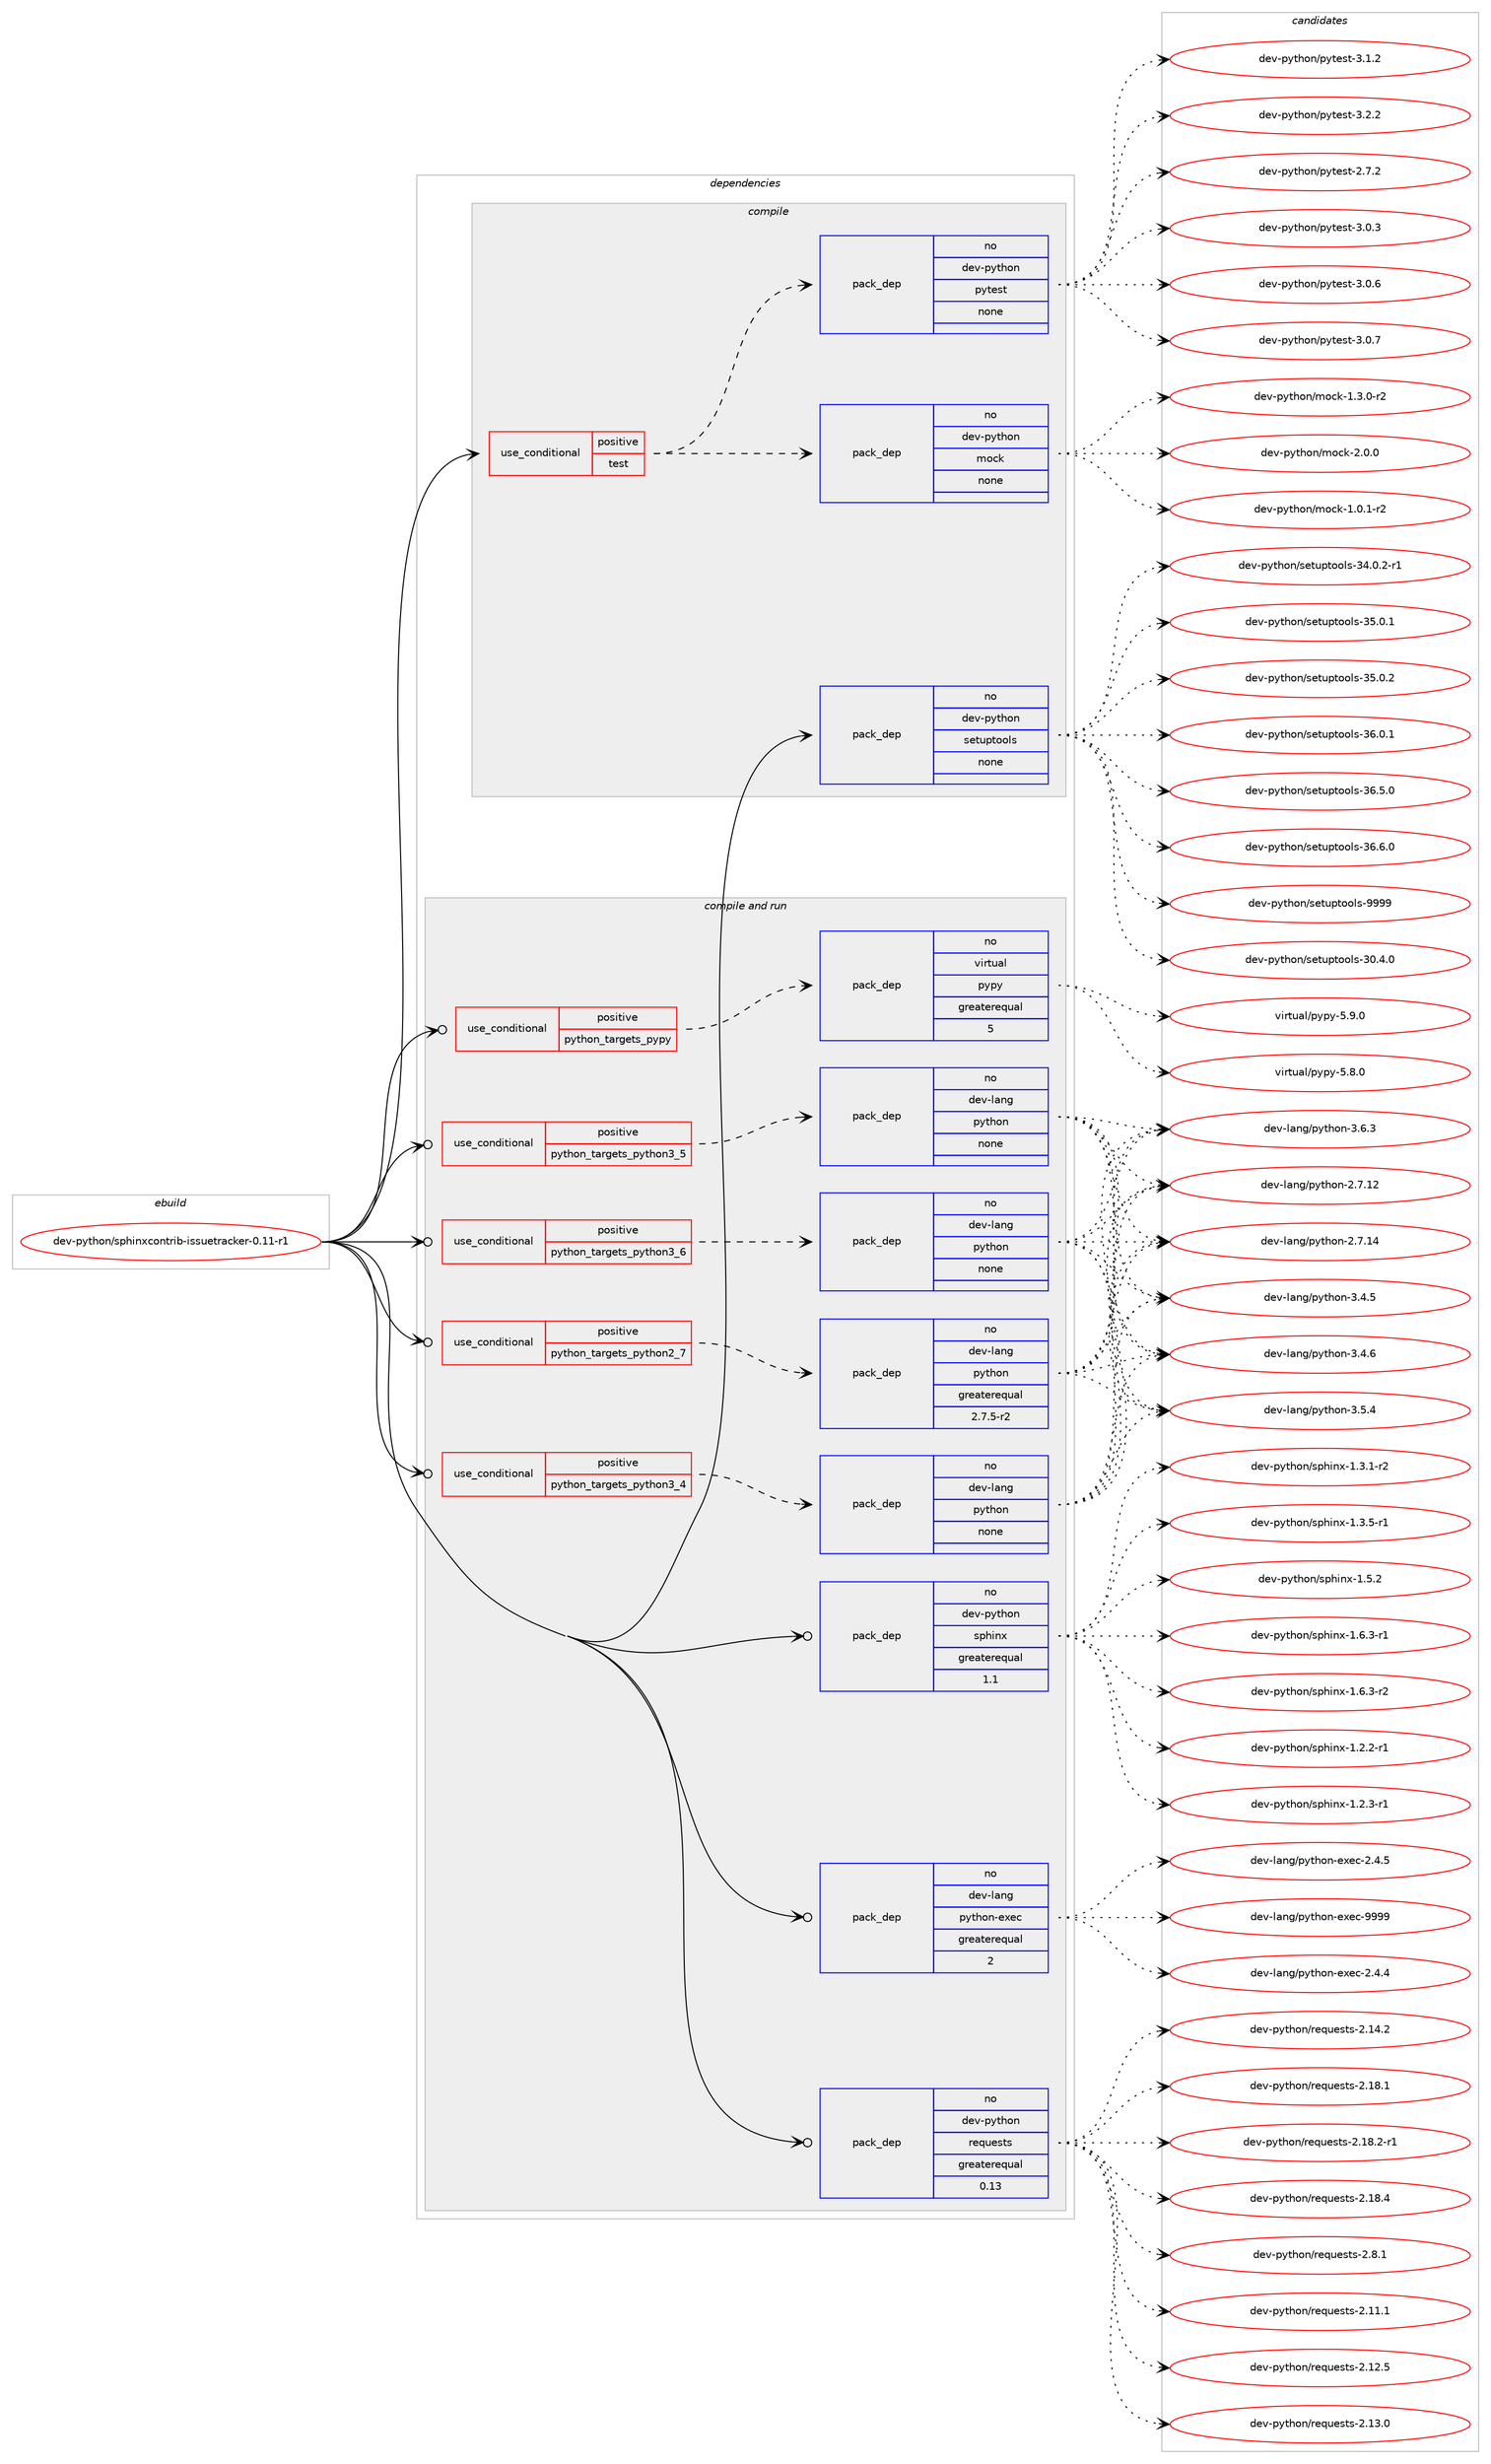digraph prolog {

# *************
# Graph options
# *************

newrank=true;
concentrate=true;
compound=true;
graph [rankdir=LR,fontname=Helvetica,fontsize=10,ranksep=1.5];#, ranksep=2.5, nodesep=0.2];
edge  [arrowhead=vee];
node  [fontname=Helvetica,fontsize=10];

# **********
# The ebuild
# **********

subgraph cluster_leftcol {
color=gray;
rank=same;
label=<<i>ebuild</i>>;
id [label="dev-python/sphinxcontrib-issuetracker-0.11-r1", color=red, width=4, href="../dev-python/sphinxcontrib-issuetracker-0.11-r1.svg"];
}

# ****************
# The dependencies
# ****************

subgraph cluster_midcol {
color=gray;
label=<<i>dependencies</i>>;
subgraph cluster_compile {
fillcolor="#eeeeee";
style=filled;
label=<<i>compile</i>>;
subgraph cond42071 {
dependency188498 [label=<<TABLE BORDER="0" CELLBORDER="1" CELLSPACING="0" CELLPADDING="4"><TR><TD ROWSPAN="3" CELLPADDING="10">use_conditional</TD></TR><TR><TD>positive</TD></TR><TR><TD>test</TD></TR></TABLE>>, shape=none, color=red];
subgraph pack142472 {
dependency188499 [label=<<TABLE BORDER="0" CELLBORDER="1" CELLSPACING="0" CELLPADDING="4" WIDTH="220"><TR><TD ROWSPAN="6" CELLPADDING="30">pack_dep</TD></TR><TR><TD WIDTH="110">no</TD></TR><TR><TD>dev-python</TD></TR><TR><TD>mock</TD></TR><TR><TD>none</TD></TR><TR><TD></TD></TR></TABLE>>, shape=none, color=blue];
}
dependency188498:e -> dependency188499:w [weight=20,style="dashed",arrowhead="vee"];
subgraph pack142473 {
dependency188500 [label=<<TABLE BORDER="0" CELLBORDER="1" CELLSPACING="0" CELLPADDING="4" WIDTH="220"><TR><TD ROWSPAN="6" CELLPADDING="30">pack_dep</TD></TR><TR><TD WIDTH="110">no</TD></TR><TR><TD>dev-python</TD></TR><TR><TD>pytest</TD></TR><TR><TD>none</TD></TR><TR><TD></TD></TR></TABLE>>, shape=none, color=blue];
}
dependency188498:e -> dependency188500:w [weight=20,style="dashed",arrowhead="vee"];
}
id:e -> dependency188498:w [weight=20,style="solid",arrowhead="vee"];
subgraph pack142474 {
dependency188501 [label=<<TABLE BORDER="0" CELLBORDER="1" CELLSPACING="0" CELLPADDING="4" WIDTH="220"><TR><TD ROWSPAN="6" CELLPADDING="30">pack_dep</TD></TR><TR><TD WIDTH="110">no</TD></TR><TR><TD>dev-python</TD></TR><TR><TD>setuptools</TD></TR><TR><TD>none</TD></TR><TR><TD></TD></TR></TABLE>>, shape=none, color=blue];
}
id:e -> dependency188501:w [weight=20,style="solid",arrowhead="vee"];
}
subgraph cluster_compileandrun {
fillcolor="#eeeeee";
style=filled;
label=<<i>compile and run</i>>;
subgraph cond42072 {
dependency188502 [label=<<TABLE BORDER="0" CELLBORDER="1" CELLSPACING="0" CELLPADDING="4"><TR><TD ROWSPAN="3" CELLPADDING="10">use_conditional</TD></TR><TR><TD>positive</TD></TR><TR><TD>python_targets_pypy</TD></TR></TABLE>>, shape=none, color=red];
subgraph pack142475 {
dependency188503 [label=<<TABLE BORDER="0" CELLBORDER="1" CELLSPACING="0" CELLPADDING="4" WIDTH="220"><TR><TD ROWSPAN="6" CELLPADDING="30">pack_dep</TD></TR><TR><TD WIDTH="110">no</TD></TR><TR><TD>virtual</TD></TR><TR><TD>pypy</TD></TR><TR><TD>greaterequal</TD></TR><TR><TD>5</TD></TR></TABLE>>, shape=none, color=blue];
}
dependency188502:e -> dependency188503:w [weight=20,style="dashed",arrowhead="vee"];
}
id:e -> dependency188502:w [weight=20,style="solid",arrowhead="odotvee"];
subgraph cond42073 {
dependency188504 [label=<<TABLE BORDER="0" CELLBORDER="1" CELLSPACING="0" CELLPADDING="4"><TR><TD ROWSPAN="3" CELLPADDING="10">use_conditional</TD></TR><TR><TD>positive</TD></TR><TR><TD>python_targets_python2_7</TD></TR></TABLE>>, shape=none, color=red];
subgraph pack142476 {
dependency188505 [label=<<TABLE BORDER="0" CELLBORDER="1" CELLSPACING="0" CELLPADDING="4" WIDTH="220"><TR><TD ROWSPAN="6" CELLPADDING="30">pack_dep</TD></TR><TR><TD WIDTH="110">no</TD></TR><TR><TD>dev-lang</TD></TR><TR><TD>python</TD></TR><TR><TD>greaterequal</TD></TR><TR><TD>2.7.5-r2</TD></TR></TABLE>>, shape=none, color=blue];
}
dependency188504:e -> dependency188505:w [weight=20,style="dashed",arrowhead="vee"];
}
id:e -> dependency188504:w [weight=20,style="solid",arrowhead="odotvee"];
subgraph cond42074 {
dependency188506 [label=<<TABLE BORDER="0" CELLBORDER="1" CELLSPACING="0" CELLPADDING="4"><TR><TD ROWSPAN="3" CELLPADDING="10">use_conditional</TD></TR><TR><TD>positive</TD></TR><TR><TD>python_targets_python3_4</TD></TR></TABLE>>, shape=none, color=red];
subgraph pack142477 {
dependency188507 [label=<<TABLE BORDER="0" CELLBORDER="1" CELLSPACING="0" CELLPADDING="4" WIDTH="220"><TR><TD ROWSPAN="6" CELLPADDING="30">pack_dep</TD></TR><TR><TD WIDTH="110">no</TD></TR><TR><TD>dev-lang</TD></TR><TR><TD>python</TD></TR><TR><TD>none</TD></TR><TR><TD></TD></TR></TABLE>>, shape=none, color=blue];
}
dependency188506:e -> dependency188507:w [weight=20,style="dashed",arrowhead="vee"];
}
id:e -> dependency188506:w [weight=20,style="solid",arrowhead="odotvee"];
subgraph cond42075 {
dependency188508 [label=<<TABLE BORDER="0" CELLBORDER="1" CELLSPACING="0" CELLPADDING="4"><TR><TD ROWSPAN="3" CELLPADDING="10">use_conditional</TD></TR><TR><TD>positive</TD></TR><TR><TD>python_targets_python3_5</TD></TR></TABLE>>, shape=none, color=red];
subgraph pack142478 {
dependency188509 [label=<<TABLE BORDER="0" CELLBORDER="1" CELLSPACING="0" CELLPADDING="4" WIDTH="220"><TR><TD ROWSPAN="6" CELLPADDING="30">pack_dep</TD></TR><TR><TD WIDTH="110">no</TD></TR><TR><TD>dev-lang</TD></TR><TR><TD>python</TD></TR><TR><TD>none</TD></TR><TR><TD></TD></TR></TABLE>>, shape=none, color=blue];
}
dependency188508:e -> dependency188509:w [weight=20,style="dashed",arrowhead="vee"];
}
id:e -> dependency188508:w [weight=20,style="solid",arrowhead="odotvee"];
subgraph cond42076 {
dependency188510 [label=<<TABLE BORDER="0" CELLBORDER="1" CELLSPACING="0" CELLPADDING="4"><TR><TD ROWSPAN="3" CELLPADDING="10">use_conditional</TD></TR><TR><TD>positive</TD></TR><TR><TD>python_targets_python3_6</TD></TR></TABLE>>, shape=none, color=red];
subgraph pack142479 {
dependency188511 [label=<<TABLE BORDER="0" CELLBORDER="1" CELLSPACING="0" CELLPADDING="4" WIDTH="220"><TR><TD ROWSPAN="6" CELLPADDING="30">pack_dep</TD></TR><TR><TD WIDTH="110">no</TD></TR><TR><TD>dev-lang</TD></TR><TR><TD>python</TD></TR><TR><TD>none</TD></TR><TR><TD></TD></TR></TABLE>>, shape=none, color=blue];
}
dependency188510:e -> dependency188511:w [weight=20,style="dashed",arrowhead="vee"];
}
id:e -> dependency188510:w [weight=20,style="solid",arrowhead="odotvee"];
subgraph pack142480 {
dependency188512 [label=<<TABLE BORDER="0" CELLBORDER="1" CELLSPACING="0" CELLPADDING="4" WIDTH="220"><TR><TD ROWSPAN="6" CELLPADDING="30">pack_dep</TD></TR><TR><TD WIDTH="110">no</TD></TR><TR><TD>dev-lang</TD></TR><TR><TD>python-exec</TD></TR><TR><TD>greaterequal</TD></TR><TR><TD>2</TD></TR></TABLE>>, shape=none, color=blue];
}
id:e -> dependency188512:w [weight=20,style="solid",arrowhead="odotvee"];
subgraph pack142481 {
dependency188513 [label=<<TABLE BORDER="0" CELLBORDER="1" CELLSPACING="0" CELLPADDING="4" WIDTH="220"><TR><TD ROWSPAN="6" CELLPADDING="30">pack_dep</TD></TR><TR><TD WIDTH="110">no</TD></TR><TR><TD>dev-python</TD></TR><TR><TD>requests</TD></TR><TR><TD>greaterequal</TD></TR><TR><TD>0.13</TD></TR></TABLE>>, shape=none, color=blue];
}
id:e -> dependency188513:w [weight=20,style="solid",arrowhead="odotvee"];
subgraph pack142482 {
dependency188514 [label=<<TABLE BORDER="0" CELLBORDER="1" CELLSPACING="0" CELLPADDING="4" WIDTH="220"><TR><TD ROWSPAN="6" CELLPADDING="30">pack_dep</TD></TR><TR><TD WIDTH="110">no</TD></TR><TR><TD>dev-python</TD></TR><TR><TD>sphinx</TD></TR><TR><TD>greaterequal</TD></TR><TR><TD>1.1</TD></TR></TABLE>>, shape=none, color=blue];
}
id:e -> dependency188514:w [weight=20,style="solid",arrowhead="odotvee"];
}
subgraph cluster_run {
fillcolor="#eeeeee";
style=filled;
label=<<i>run</i>>;
}
}

# **************
# The candidates
# **************

subgraph cluster_choices {
rank=same;
color=gray;
label=<<i>candidates</i>>;

subgraph choice142472 {
color=black;
nodesep=1;
choice1001011184511212111610411111047109111991074549464846494511450 [label="dev-python/mock-1.0.1-r2", color=red, width=4,href="../dev-python/mock-1.0.1-r2.svg"];
choice1001011184511212111610411111047109111991074549465146484511450 [label="dev-python/mock-1.3.0-r2", color=red, width=4,href="../dev-python/mock-1.3.0-r2.svg"];
choice100101118451121211161041111104710911199107455046484648 [label="dev-python/mock-2.0.0", color=red, width=4,href="../dev-python/mock-2.0.0.svg"];
dependency188499:e -> choice1001011184511212111610411111047109111991074549464846494511450:w [style=dotted,weight="100"];
dependency188499:e -> choice1001011184511212111610411111047109111991074549465146484511450:w [style=dotted,weight="100"];
dependency188499:e -> choice100101118451121211161041111104710911199107455046484648:w [style=dotted,weight="100"];
}
subgraph choice142473 {
color=black;
nodesep=1;
choice1001011184511212111610411111047112121116101115116455046554650 [label="dev-python/pytest-2.7.2", color=red, width=4,href="../dev-python/pytest-2.7.2.svg"];
choice1001011184511212111610411111047112121116101115116455146484651 [label="dev-python/pytest-3.0.3", color=red, width=4,href="../dev-python/pytest-3.0.3.svg"];
choice1001011184511212111610411111047112121116101115116455146484654 [label="dev-python/pytest-3.0.6", color=red, width=4,href="../dev-python/pytest-3.0.6.svg"];
choice1001011184511212111610411111047112121116101115116455146484655 [label="dev-python/pytest-3.0.7", color=red, width=4,href="../dev-python/pytest-3.0.7.svg"];
choice1001011184511212111610411111047112121116101115116455146494650 [label="dev-python/pytest-3.1.2", color=red, width=4,href="../dev-python/pytest-3.1.2.svg"];
choice1001011184511212111610411111047112121116101115116455146504650 [label="dev-python/pytest-3.2.2", color=red, width=4,href="../dev-python/pytest-3.2.2.svg"];
dependency188500:e -> choice1001011184511212111610411111047112121116101115116455046554650:w [style=dotted,weight="100"];
dependency188500:e -> choice1001011184511212111610411111047112121116101115116455146484651:w [style=dotted,weight="100"];
dependency188500:e -> choice1001011184511212111610411111047112121116101115116455146484654:w [style=dotted,weight="100"];
dependency188500:e -> choice1001011184511212111610411111047112121116101115116455146484655:w [style=dotted,weight="100"];
dependency188500:e -> choice1001011184511212111610411111047112121116101115116455146494650:w [style=dotted,weight="100"];
dependency188500:e -> choice1001011184511212111610411111047112121116101115116455146504650:w [style=dotted,weight="100"];
}
subgraph choice142474 {
color=black;
nodesep=1;
choice100101118451121211161041111104711510111611711211611111110811545514846524648 [label="dev-python/setuptools-30.4.0", color=red, width=4,href="../dev-python/setuptools-30.4.0.svg"];
choice1001011184511212111610411111047115101116117112116111111108115455152464846504511449 [label="dev-python/setuptools-34.0.2-r1", color=red, width=4,href="../dev-python/setuptools-34.0.2-r1.svg"];
choice100101118451121211161041111104711510111611711211611111110811545515346484649 [label="dev-python/setuptools-35.0.1", color=red, width=4,href="../dev-python/setuptools-35.0.1.svg"];
choice100101118451121211161041111104711510111611711211611111110811545515346484650 [label="dev-python/setuptools-35.0.2", color=red, width=4,href="../dev-python/setuptools-35.0.2.svg"];
choice100101118451121211161041111104711510111611711211611111110811545515446484649 [label="dev-python/setuptools-36.0.1", color=red, width=4,href="../dev-python/setuptools-36.0.1.svg"];
choice100101118451121211161041111104711510111611711211611111110811545515446534648 [label="dev-python/setuptools-36.5.0", color=red, width=4,href="../dev-python/setuptools-36.5.0.svg"];
choice100101118451121211161041111104711510111611711211611111110811545515446544648 [label="dev-python/setuptools-36.6.0", color=red, width=4,href="../dev-python/setuptools-36.6.0.svg"];
choice10010111845112121116104111110471151011161171121161111111081154557575757 [label="dev-python/setuptools-9999", color=red, width=4,href="../dev-python/setuptools-9999.svg"];
dependency188501:e -> choice100101118451121211161041111104711510111611711211611111110811545514846524648:w [style=dotted,weight="100"];
dependency188501:e -> choice1001011184511212111610411111047115101116117112116111111108115455152464846504511449:w [style=dotted,weight="100"];
dependency188501:e -> choice100101118451121211161041111104711510111611711211611111110811545515346484649:w [style=dotted,weight="100"];
dependency188501:e -> choice100101118451121211161041111104711510111611711211611111110811545515346484650:w [style=dotted,weight="100"];
dependency188501:e -> choice100101118451121211161041111104711510111611711211611111110811545515446484649:w [style=dotted,weight="100"];
dependency188501:e -> choice100101118451121211161041111104711510111611711211611111110811545515446534648:w [style=dotted,weight="100"];
dependency188501:e -> choice100101118451121211161041111104711510111611711211611111110811545515446544648:w [style=dotted,weight="100"];
dependency188501:e -> choice10010111845112121116104111110471151011161171121161111111081154557575757:w [style=dotted,weight="100"];
}
subgraph choice142475 {
color=black;
nodesep=1;
choice1181051141161179710847112121112121455346564648 [label="virtual/pypy-5.8.0", color=red, width=4,href="../virtual/pypy-5.8.0.svg"];
choice1181051141161179710847112121112121455346574648 [label="virtual/pypy-5.9.0", color=red, width=4,href="../virtual/pypy-5.9.0.svg"];
dependency188503:e -> choice1181051141161179710847112121112121455346564648:w [style=dotted,weight="100"];
dependency188503:e -> choice1181051141161179710847112121112121455346574648:w [style=dotted,weight="100"];
}
subgraph choice142476 {
color=black;
nodesep=1;
choice10010111845108971101034711212111610411111045504655464950 [label="dev-lang/python-2.7.12", color=red, width=4,href="../dev-lang/python-2.7.12.svg"];
choice10010111845108971101034711212111610411111045504655464952 [label="dev-lang/python-2.7.14", color=red, width=4,href="../dev-lang/python-2.7.14.svg"];
choice100101118451089711010347112121116104111110455146524653 [label="dev-lang/python-3.4.5", color=red, width=4,href="../dev-lang/python-3.4.5.svg"];
choice100101118451089711010347112121116104111110455146524654 [label="dev-lang/python-3.4.6", color=red, width=4,href="../dev-lang/python-3.4.6.svg"];
choice100101118451089711010347112121116104111110455146534652 [label="dev-lang/python-3.5.4", color=red, width=4,href="../dev-lang/python-3.5.4.svg"];
choice100101118451089711010347112121116104111110455146544651 [label="dev-lang/python-3.6.3", color=red, width=4,href="../dev-lang/python-3.6.3.svg"];
dependency188505:e -> choice10010111845108971101034711212111610411111045504655464950:w [style=dotted,weight="100"];
dependency188505:e -> choice10010111845108971101034711212111610411111045504655464952:w [style=dotted,weight="100"];
dependency188505:e -> choice100101118451089711010347112121116104111110455146524653:w [style=dotted,weight="100"];
dependency188505:e -> choice100101118451089711010347112121116104111110455146524654:w [style=dotted,weight="100"];
dependency188505:e -> choice100101118451089711010347112121116104111110455146534652:w [style=dotted,weight="100"];
dependency188505:e -> choice100101118451089711010347112121116104111110455146544651:w [style=dotted,weight="100"];
}
subgraph choice142477 {
color=black;
nodesep=1;
choice10010111845108971101034711212111610411111045504655464950 [label="dev-lang/python-2.7.12", color=red, width=4,href="../dev-lang/python-2.7.12.svg"];
choice10010111845108971101034711212111610411111045504655464952 [label="dev-lang/python-2.7.14", color=red, width=4,href="../dev-lang/python-2.7.14.svg"];
choice100101118451089711010347112121116104111110455146524653 [label="dev-lang/python-3.4.5", color=red, width=4,href="../dev-lang/python-3.4.5.svg"];
choice100101118451089711010347112121116104111110455146524654 [label="dev-lang/python-3.4.6", color=red, width=4,href="../dev-lang/python-3.4.6.svg"];
choice100101118451089711010347112121116104111110455146534652 [label="dev-lang/python-3.5.4", color=red, width=4,href="../dev-lang/python-3.5.4.svg"];
choice100101118451089711010347112121116104111110455146544651 [label="dev-lang/python-3.6.3", color=red, width=4,href="../dev-lang/python-3.6.3.svg"];
dependency188507:e -> choice10010111845108971101034711212111610411111045504655464950:w [style=dotted,weight="100"];
dependency188507:e -> choice10010111845108971101034711212111610411111045504655464952:w [style=dotted,weight="100"];
dependency188507:e -> choice100101118451089711010347112121116104111110455146524653:w [style=dotted,weight="100"];
dependency188507:e -> choice100101118451089711010347112121116104111110455146524654:w [style=dotted,weight="100"];
dependency188507:e -> choice100101118451089711010347112121116104111110455146534652:w [style=dotted,weight="100"];
dependency188507:e -> choice100101118451089711010347112121116104111110455146544651:w [style=dotted,weight="100"];
}
subgraph choice142478 {
color=black;
nodesep=1;
choice10010111845108971101034711212111610411111045504655464950 [label="dev-lang/python-2.7.12", color=red, width=4,href="../dev-lang/python-2.7.12.svg"];
choice10010111845108971101034711212111610411111045504655464952 [label="dev-lang/python-2.7.14", color=red, width=4,href="../dev-lang/python-2.7.14.svg"];
choice100101118451089711010347112121116104111110455146524653 [label="dev-lang/python-3.4.5", color=red, width=4,href="../dev-lang/python-3.4.5.svg"];
choice100101118451089711010347112121116104111110455146524654 [label="dev-lang/python-3.4.6", color=red, width=4,href="../dev-lang/python-3.4.6.svg"];
choice100101118451089711010347112121116104111110455146534652 [label="dev-lang/python-3.5.4", color=red, width=4,href="../dev-lang/python-3.5.4.svg"];
choice100101118451089711010347112121116104111110455146544651 [label="dev-lang/python-3.6.3", color=red, width=4,href="../dev-lang/python-3.6.3.svg"];
dependency188509:e -> choice10010111845108971101034711212111610411111045504655464950:w [style=dotted,weight="100"];
dependency188509:e -> choice10010111845108971101034711212111610411111045504655464952:w [style=dotted,weight="100"];
dependency188509:e -> choice100101118451089711010347112121116104111110455146524653:w [style=dotted,weight="100"];
dependency188509:e -> choice100101118451089711010347112121116104111110455146524654:w [style=dotted,weight="100"];
dependency188509:e -> choice100101118451089711010347112121116104111110455146534652:w [style=dotted,weight="100"];
dependency188509:e -> choice100101118451089711010347112121116104111110455146544651:w [style=dotted,weight="100"];
}
subgraph choice142479 {
color=black;
nodesep=1;
choice10010111845108971101034711212111610411111045504655464950 [label="dev-lang/python-2.7.12", color=red, width=4,href="../dev-lang/python-2.7.12.svg"];
choice10010111845108971101034711212111610411111045504655464952 [label="dev-lang/python-2.7.14", color=red, width=4,href="../dev-lang/python-2.7.14.svg"];
choice100101118451089711010347112121116104111110455146524653 [label="dev-lang/python-3.4.5", color=red, width=4,href="../dev-lang/python-3.4.5.svg"];
choice100101118451089711010347112121116104111110455146524654 [label="dev-lang/python-3.4.6", color=red, width=4,href="../dev-lang/python-3.4.6.svg"];
choice100101118451089711010347112121116104111110455146534652 [label="dev-lang/python-3.5.4", color=red, width=4,href="../dev-lang/python-3.5.4.svg"];
choice100101118451089711010347112121116104111110455146544651 [label="dev-lang/python-3.6.3", color=red, width=4,href="../dev-lang/python-3.6.3.svg"];
dependency188511:e -> choice10010111845108971101034711212111610411111045504655464950:w [style=dotted,weight="100"];
dependency188511:e -> choice10010111845108971101034711212111610411111045504655464952:w [style=dotted,weight="100"];
dependency188511:e -> choice100101118451089711010347112121116104111110455146524653:w [style=dotted,weight="100"];
dependency188511:e -> choice100101118451089711010347112121116104111110455146524654:w [style=dotted,weight="100"];
dependency188511:e -> choice100101118451089711010347112121116104111110455146534652:w [style=dotted,weight="100"];
dependency188511:e -> choice100101118451089711010347112121116104111110455146544651:w [style=dotted,weight="100"];
}
subgraph choice142480 {
color=black;
nodesep=1;
choice1001011184510897110103471121211161041111104510112010199455046524652 [label="dev-lang/python-exec-2.4.4", color=red, width=4,href="../dev-lang/python-exec-2.4.4.svg"];
choice1001011184510897110103471121211161041111104510112010199455046524653 [label="dev-lang/python-exec-2.4.5", color=red, width=4,href="../dev-lang/python-exec-2.4.5.svg"];
choice10010111845108971101034711212111610411111045101120101994557575757 [label="dev-lang/python-exec-9999", color=red, width=4,href="../dev-lang/python-exec-9999.svg"];
dependency188512:e -> choice1001011184510897110103471121211161041111104510112010199455046524652:w [style=dotted,weight="100"];
dependency188512:e -> choice1001011184510897110103471121211161041111104510112010199455046524653:w [style=dotted,weight="100"];
dependency188512:e -> choice10010111845108971101034711212111610411111045101120101994557575757:w [style=dotted,weight="100"];
}
subgraph choice142481 {
color=black;
nodesep=1;
choice100101118451121211161041111104711410111311710111511611545504649494649 [label="dev-python/requests-2.11.1", color=red, width=4,href="../dev-python/requests-2.11.1.svg"];
choice100101118451121211161041111104711410111311710111511611545504649504653 [label="dev-python/requests-2.12.5", color=red, width=4,href="../dev-python/requests-2.12.5.svg"];
choice100101118451121211161041111104711410111311710111511611545504649514648 [label="dev-python/requests-2.13.0", color=red, width=4,href="../dev-python/requests-2.13.0.svg"];
choice100101118451121211161041111104711410111311710111511611545504649524650 [label="dev-python/requests-2.14.2", color=red, width=4,href="../dev-python/requests-2.14.2.svg"];
choice100101118451121211161041111104711410111311710111511611545504649564649 [label="dev-python/requests-2.18.1", color=red, width=4,href="../dev-python/requests-2.18.1.svg"];
choice1001011184511212111610411111047114101113117101115116115455046495646504511449 [label="dev-python/requests-2.18.2-r1", color=red, width=4,href="../dev-python/requests-2.18.2-r1.svg"];
choice100101118451121211161041111104711410111311710111511611545504649564652 [label="dev-python/requests-2.18.4", color=red, width=4,href="../dev-python/requests-2.18.4.svg"];
choice1001011184511212111610411111047114101113117101115116115455046564649 [label="dev-python/requests-2.8.1", color=red, width=4,href="../dev-python/requests-2.8.1.svg"];
dependency188513:e -> choice100101118451121211161041111104711410111311710111511611545504649494649:w [style=dotted,weight="100"];
dependency188513:e -> choice100101118451121211161041111104711410111311710111511611545504649504653:w [style=dotted,weight="100"];
dependency188513:e -> choice100101118451121211161041111104711410111311710111511611545504649514648:w [style=dotted,weight="100"];
dependency188513:e -> choice100101118451121211161041111104711410111311710111511611545504649524650:w [style=dotted,weight="100"];
dependency188513:e -> choice100101118451121211161041111104711410111311710111511611545504649564649:w [style=dotted,weight="100"];
dependency188513:e -> choice1001011184511212111610411111047114101113117101115116115455046495646504511449:w [style=dotted,weight="100"];
dependency188513:e -> choice100101118451121211161041111104711410111311710111511611545504649564652:w [style=dotted,weight="100"];
dependency188513:e -> choice1001011184511212111610411111047114101113117101115116115455046564649:w [style=dotted,weight="100"];
}
subgraph choice142482 {
color=black;
nodesep=1;
choice10010111845112121116104111110471151121041051101204549465046504511449 [label="dev-python/sphinx-1.2.2-r1", color=red, width=4,href="../dev-python/sphinx-1.2.2-r1.svg"];
choice10010111845112121116104111110471151121041051101204549465046514511449 [label="dev-python/sphinx-1.2.3-r1", color=red, width=4,href="../dev-python/sphinx-1.2.3-r1.svg"];
choice10010111845112121116104111110471151121041051101204549465146494511450 [label="dev-python/sphinx-1.3.1-r2", color=red, width=4,href="../dev-python/sphinx-1.3.1-r2.svg"];
choice10010111845112121116104111110471151121041051101204549465146534511449 [label="dev-python/sphinx-1.3.5-r1", color=red, width=4,href="../dev-python/sphinx-1.3.5-r1.svg"];
choice1001011184511212111610411111047115112104105110120454946534650 [label="dev-python/sphinx-1.5.2", color=red, width=4,href="../dev-python/sphinx-1.5.2.svg"];
choice10010111845112121116104111110471151121041051101204549465446514511449 [label="dev-python/sphinx-1.6.3-r1", color=red, width=4,href="../dev-python/sphinx-1.6.3-r1.svg"];
choice10010111845112121116104111110471151121041051101204549465446514511450 [label="dev-python/sphinx-1.6.3-r2", color=red, width=4,href="../dev-python/sphinx-1.6.3-r2.svg"];
dependency188514:e -> choice10010111845112121116104111110471151121041051101204549465046504511449:w [style=dotted,weight="100"];
dependency188514:e -> choice10010111845112121116104111110471151121041051101204549465046514511449:w [style=dotted,weight="100"];
dependency188514:e -> choice10010111845112121116104111110471151121041051101204549465146494511450:w [style=dotted,weight="100"];
dependency188514:e -> choice10010111845112121116104111110471151121041051101204549465146534511449:w [style=dotted,weight="100"];
dependency188514:e -> choice1001011184511212111610411111047115112104105110120454946534650:w [style=dotted,weight="100"];
dependency188514:e -> choice10010111845112121116104111110471151121041051101204549465446514511449:w [style=dotted,weight="100"];
dependency188514:e -> choice10010111845112121116104111110471151121041051101204549465446514511450:w [style=dotted,weight="100"];
}
}

}
